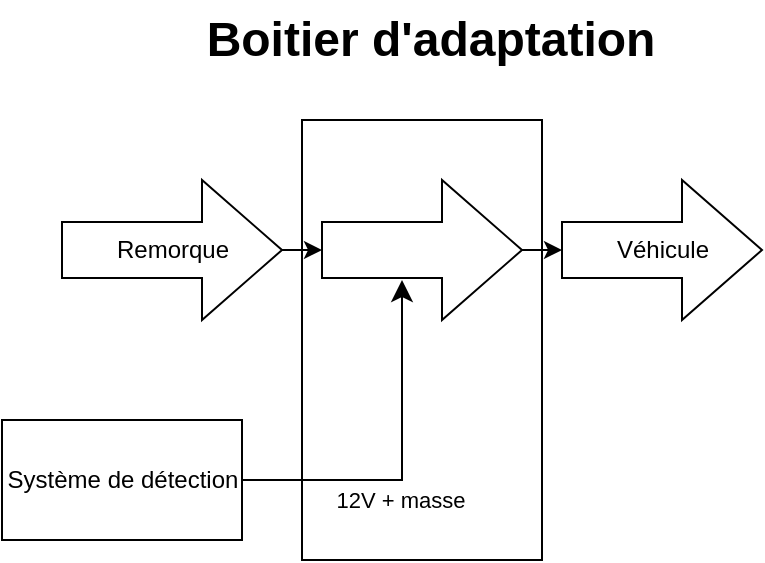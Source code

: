 <mxfile version="21.0.2" type="device"><diagram name="Page-1" id="1YAl05GlQnSwBsBorDcs"><mxGraphModel dx="1050" dy="549" grid="1" gridSize="10" guides="1" tooltips="1" connect="1" arrows="1" fold="1" page="1" pageScale="1" pageWidth="827" pageHeight="1169" math="0" shadow="0"><root><mxCell id="0"/><mxCell id="1" parent="0"/><mxCell id="UtZ555Xji2HTA4nY4D_V-7" style="edgeStyle=orthogonalEdgeStyle;orthogonalLoop=1;jettySize=auto;html=1;exitX=1;exitY=0.5;exitDx=0;exitDy=0;exitPerimeter=0;entryX=0;entryY=0.5;entryDx=0;entryDy=0;entryPerimeter=0;" edge="1" parent="1" source="UtZ555Xji2HTA4nY4D_V-1" target="UtZ555Xji2HTA4nY4D_V-4"><mxGeometry relative="1" as="geometry"/></mxCell><mxCell id="UtZ555Xji2HTA4nY4D_V-1" value="" style="html=1;shadow=0;dashed=0;align=center;verticalAlign=middle;shape=mxgraph.arrows2.arrow;dy=0.6;dx=40;notch=0;" vertex="1" parent="1"><mxGeometry x="360" y="250" width="100" height="70" as="geometry"/></mxCell><mxCell id="UtZ555Xji2HTA4nY4D_V-6" style="edgeStyle=orthogonalEdgeStyle;orthogonalLoop=1;jettySize=auto;html=1;exitX=1;exitY=0.5;exitDx=0;exitDy=0;exitPerimeter=0;entryX=0;entryY=0.5;entryDx=0;entryDy=0;entryPerimeter=0;" edge="1" parent="1" source="UtZ555Xji2HTA4nY4D_V-3" target="UtZ555Xji2HTA4nY4D_V-1"><mxGeometry relative="1" as="geometry"/></mxCell><mxCell id="UtZ555Xji2HTA4nY4D_V-3" value="Remorque" style="html=1;shadow=0;dashed=0;align=center;verticalAlign=middle;shape=mxgraph.arrows2.arrow;dy=0.6;dx=40;notch=0;" vertex="1" parent="1"><mxGeometry x="230" y="250" width="110" height="70" as="geometry"/></mxCell><mxCell id="UtZ555Xji2HTA4nY4D_V-4" value="Véhicule" style="html=1;shadow=0;dashed=0;align=center;verticalAlign=middle;shape=mxgraph.arrows2.arrow;dy=0.6;dx=40;notch=0;" vertex="1" parent="1"><mxGeometry x="480" y="250" width="100" height="70" as="geometry"/></mxCell><mxCell id="UtZ555Xji2HTA4nY4D_V-8" value="" style="rounded=0;whiteSpace=wrap;html=1;fillColor=none;" vertex="1" parent="1"><mxGeometry x="350" y="220" width="120" height="220" as="geometry"/></mxCell><mxCell id="UtZ555Xji2HTA4nY4D_V-10" value="" style="edgeStyle=segmentEdgeStyle;endArrow=classic;html=1;curved=0;rounded=0;endSize=8;startSize=8;" edge="1" parent="1"><mxGeometry width="50" height="50" relative="1" as="geometry"><mxPoint x="320" y="400" as="sourcePoint"/><mxPoint x="400" y="300" as="targetPoint"/><Array as="points"><mxPoint x="320" y="400"/><mxPoint x="400" y="400"/></Array></mxGeometry></mxCell><mxCell id="UtZ555Xji2HTA4nY4D_V-14" value="12V + masse" style="edgeLabel;html=1;align=center;verticalAlign=middle;resizable=0;points=[];" vertex="1" connectable="0" parent="UtZ555Xji2HTA4nY4D_V-10"><mxGeometry x="-0.011" y="1" relative="1" as="geometry"><mxPoint y="19" as="offset"/></mxGeometry></mxCell><mxCell id="UtZ555Xji2HTA4nY4D_V-11" value="Système de détection" style="verticalLabelPosition=middle;verticalAlign=middle;html=1;shape=mxgraph.basic.rect;fillColor2=none;strokeWidth=1;size=20;indent=5;labelPosition=center;align=center;" vertex="1" parent="1"><mxGeometry x="200" y="370" width="120" height="60" as="geometry"/></mxCell><mxCell id="UtZ555Xji2HTA4nY4D_V-13" value="Boitier d'adaptation" style="text;strokeColor=none;fillColor=none;html=1;fontSize=24;fontStyle=1;verticalAlign=middle;align=center;" vertex="1" parent="1"><mxGeometry x="364" y="160" width="100" height="40" as="geometry"/></mxCell></root></mxGraphModel></diagram></mxfile>